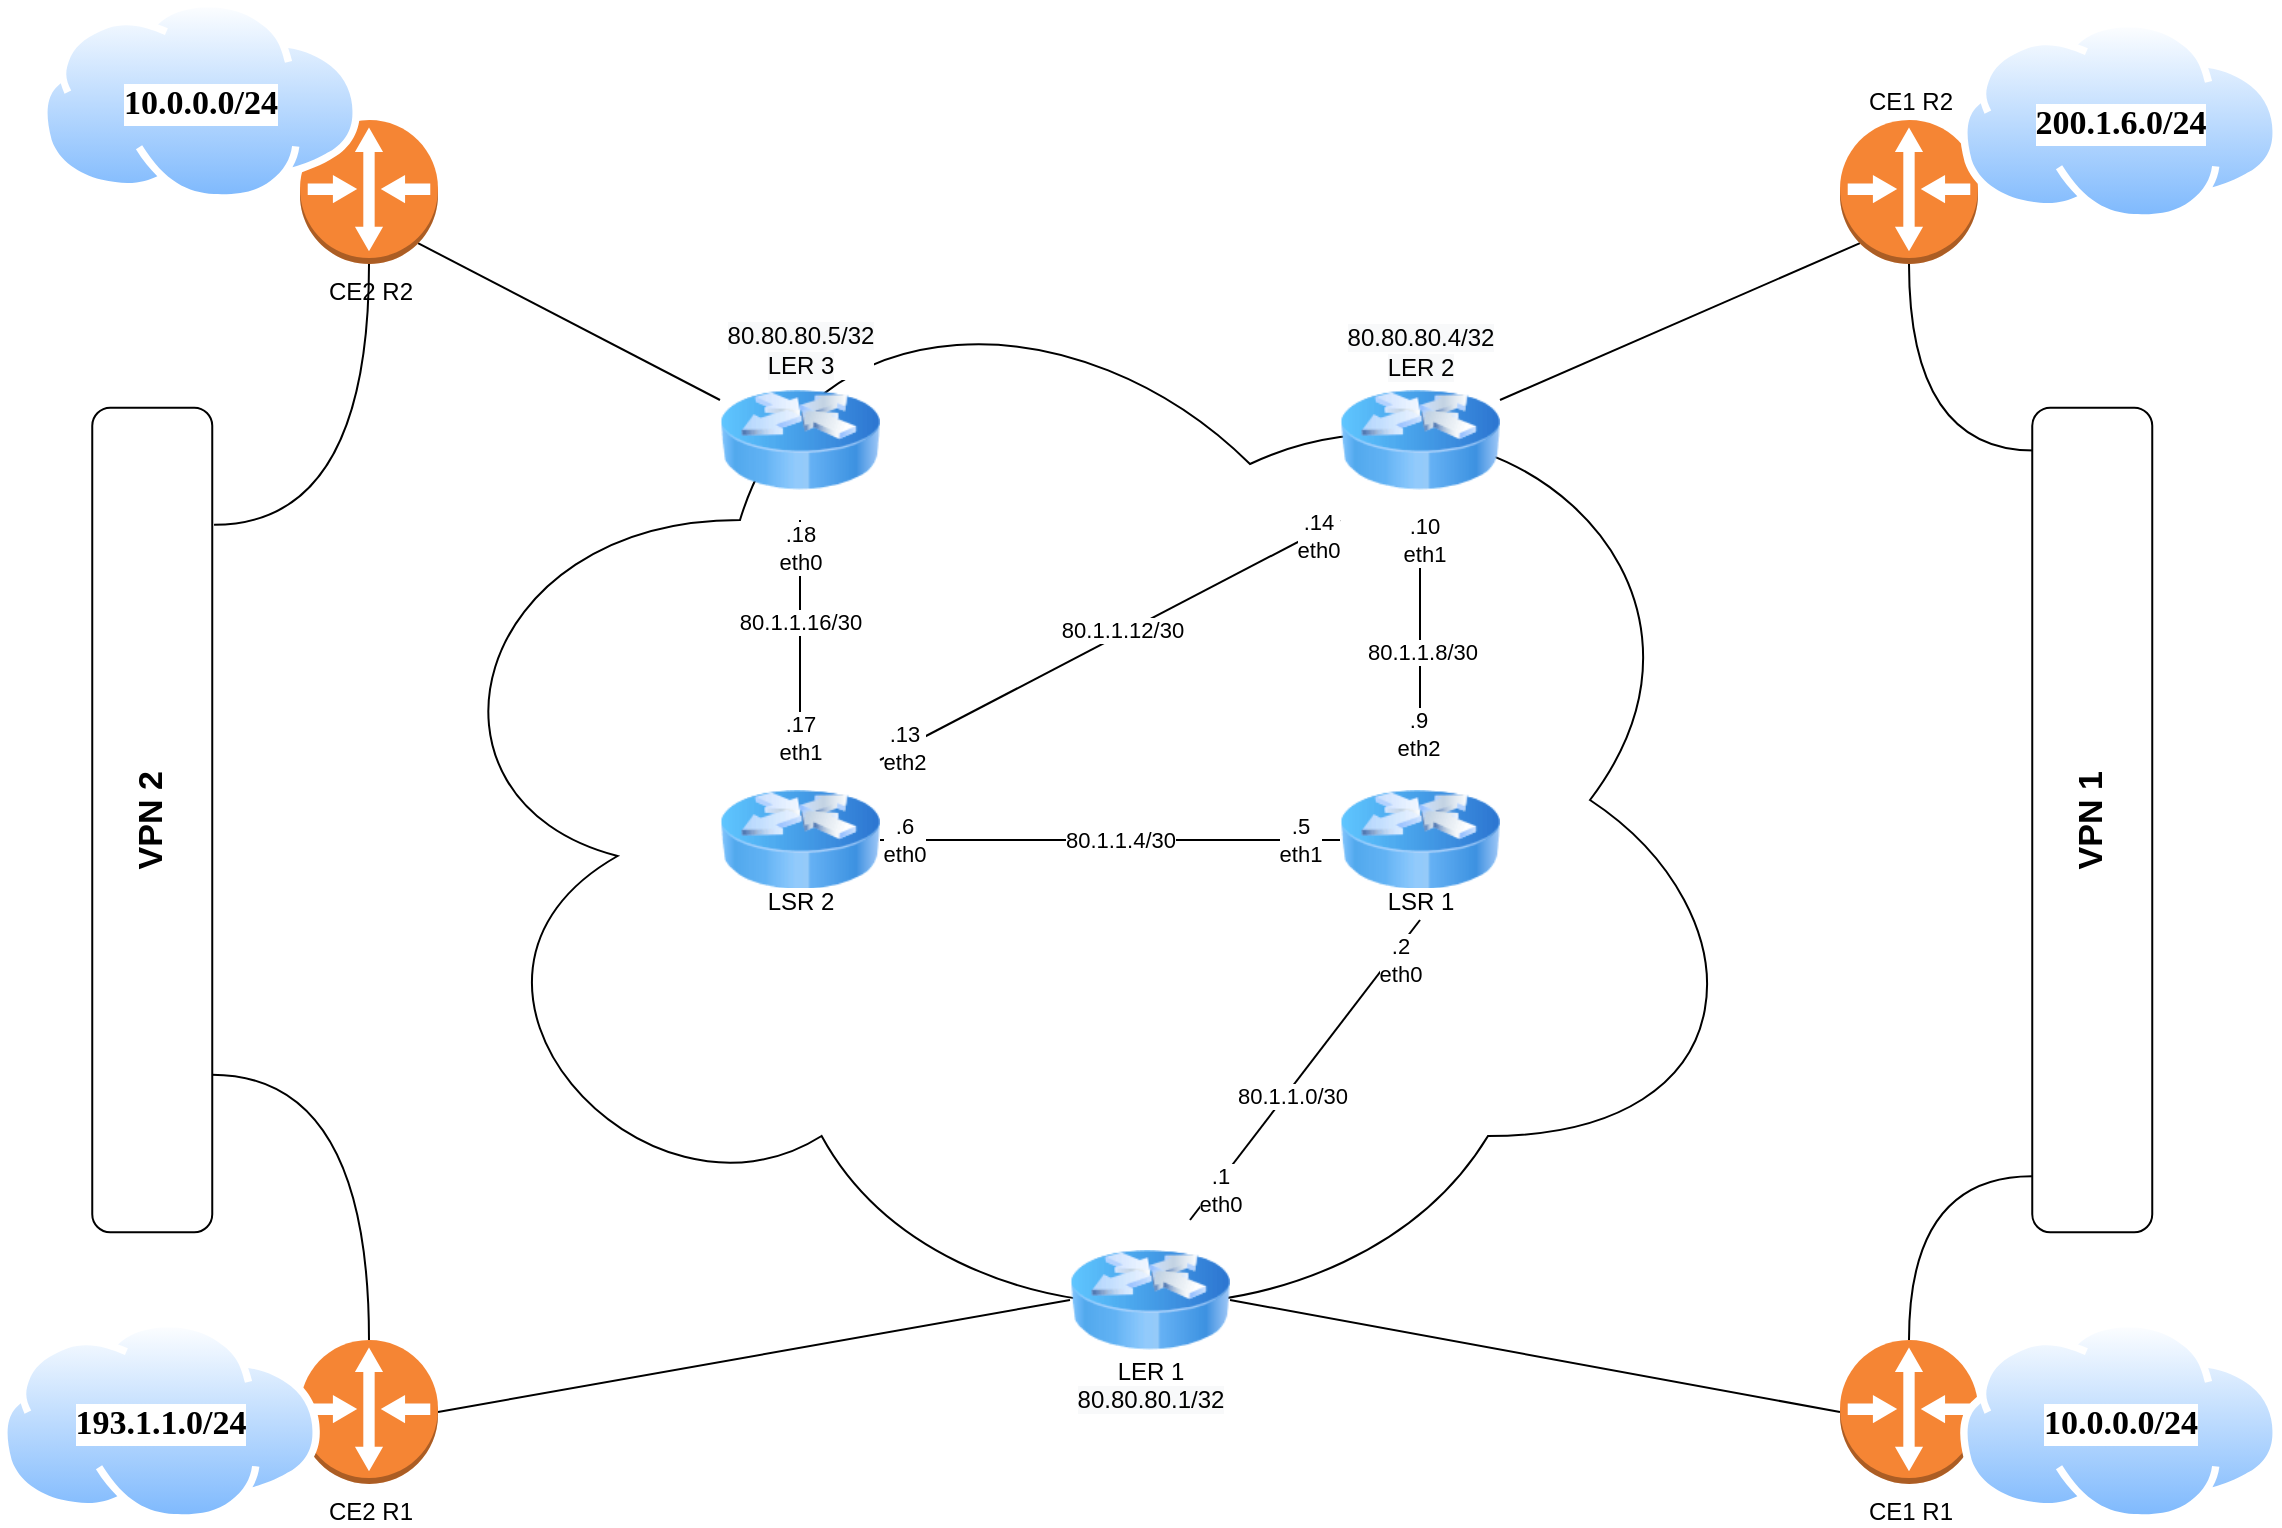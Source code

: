 <mxfile version="20.6.2" type="device"><diagram id="tWeaeMZ4BzxJDmjLb3Di" name="Pagina-1"><mxGraphModel dx="1597" dy="1779" grid="1" gridSize="10" guides="1" tooltips="1" connect="1" arrows="1" fold="1" page="1" pageScale="1" pageWidth="1169" pageHeight="827" math="0" shadow="0"><root><mxCell id="0"/><mxCell id="1" parent="0"/><mxCell id="Ct4wZS3i4D68iFwPVaP1-2" value="" style="ellipse;shape=cloud;whiteSpace=wrap;html=1;labelBackgroundColor=#FFFF99;labelBorderColor=none;" parent="1" vertex="1"><mxGeometry x="210" y="-60" width="680" height="560" as="geometry"/></mxCell><mxCell id="Ct4wZS3i4D68iFwPVaP1-1" value="&lt;span style=&quot;background-color: rgb(248, 249, 250);&quot;&gt;80.80.80.5/32&lt;br&gt;LER 3&lt;br&gt;&lt;/span&gt;" style="image;html=1;image=img/lib/clip_art/networking/Router_Icon_128x128.png;verticalAlign=bottom;labelPosition=center;verticalLabelPosition=top;align=center;spacing=-10;" parent="1" vertex="1"><mxGeometry x="370" width="80" height="80" as="geometry"/></mxCell><mxCell id="Ct4wZS3i4D68iFwPVaP1-8" style="edgeStyle=none;rounded=0;orthogonalLoop=1;jettySize=auto;html=1;exitX=0.75;exitY=0;exitDx=0;exitDy=0;entryX=0.5;entryY=1;entryDx=0;entryDy=0;endArrow=none;endFill=0;" parent="1" source="Ct4wZS3i4D68iFwPVaP1-3" target="Ct4wZS3i4D68iFwPVaP1-7" edge="1"><mxGeometry relative="1" as="geometry"/></mxCell><mxCell id="Ct4wZS3i4D68iFwPVaP1-19" value="80.1.1.0/30" style="edgeLabel;html=1;align=center;verticalAlign=middle;resizable=0;points=[];" parent="Ct4wZS3i4D68iFwPVaP1-8" vertex="1" connectable="0"><mxGeometry x="-0.151" y="-2" relative="1" as="geometry"><mxPoint as="offset"/></mxGeometry></mxCell><mxCell id="Ct4wZS3i4D68iFwPVaP1-28" value=".1&lt;br&gt;eth0" style="edgeLabel;html=1;align=center;verticalAlign=middle;resizable=0;points=[];" parent="Ct4wZS3i4D68iFwPVaP1-8" vertex="1" connectable="0"><mxGeometry x="-0.908" relative="1" as="geometry"><mxPoint x="10" y="-9" as="offset"/></mxGeometry></mxCell><mxCell id="Ct4wZS3i4D68iFwPVaP1-29" value=".2&lt;br&gt;eth0" style="edgeLabel;html=1;align=center;verticalAlign=middle;resizable=0;points=[];" parent="Ct4wZS3i4D68iFwPVaP1-8" vertex="1" connectable="0"><mxGeometry x="0.888" y="-2" relative="1" as="geometry"><mxPoint x="-5" y="10" as="offset"/></mxGeometry></mxCell><mxCell id="Ct4wZS3i4D68iFwPVaP1-42" style="edgeStyle=none;rounded=0;orthogonalLoop=1;jettySize=auto;html=1;exitX=0;exitY=0.5;exitDx=0;exitDy=0;entryX=1;entryY=0.5;entryDx=0;entryDy=0;entryPerimeter=0;endArrow=none;endFill=0;" parent="1" source="Ct4wZS3i4D68iFwPVaP1-3" target="Ct4wZS3i4D68iFwPVaP1-41" edge="1"><mxGeometry relative="1" as="geometry"/></mxCell><mxCell id="Ct4wZS3i4D68iFwPVaP1-3" value="LER 1&lt;br&gt;&lt;span style=&quot;background-color: rgb(248, 249, 250);&quot;&gt;80.80.80.1/32&lt;/span&gt;" style="image;html=1;image=img/lib/clip_art/networking/Router_Icon_128x128.png;verticalAlign=top;spacing=-16;" parent="1" vertex="1"><mxGeometry x="545" y="430" width="80" height="80" as="geometry"/></mxCell><mxCell id="Ct4wZS3i4D68iFwPVaP1-46" style="edgeStyle=none;rounded=0;orthogonalLoop=1;jettySize=auto;html=1;exitX=1;exitY=0.25;exitDx=0;exitDy=0;entryX=0.145;entryY=0.855;entryDx=0;entryDy=0;entryPerimeter=0;endArrow=none;endFill=0;" parent="1" source="Ct4wZS3i4D68iFwPVaP1-4" target="Ct4wZS3i4D68iFwPVaP1-44" edge="1"><mxGeometry relative="1" as="geometry"/></mxCell><mxCell id="Ct4wZS3i4D68iFwPVaP1-4" value="&lt;span style=&quot;background-color: rgb(248, 249, 250);&quot;&gt;80.80.80.4/32&lt;br&gt;LER 2&lt;br&gt;&lt;/span&gt;" style="image;html=1;image=img/lib/clip_art/networking/Router_Icon_128x128.png;labelPosition=center;verticalLabelPosition=top;align=center;verticalAlign=bottom;spacing=-11;" parent="1" vertex="1"><mxGeometry x="680" width="80" height="80" as="geometry"/></mxCell><mxCell id="Ct4wZS3i4D68iFwPVaP1-10" style="edgeStyle=none;rounded=0;orthogonalLoop=1;jettySize=auto;html=1;exitX=0.5;exitY=0;exitDx=0;exitDy=0;endArrow=none;endFill=0;" parent="1" source="Ct4wZS3i4D68iFwPVaP1-6" target="Ct4wZS3i4D68iFwPVaP1-1" edge="1"><mxGeometry relative="1" as="geometry"/></mxCell><mxCell id="Ct4wZS3i4D68iFwPVaP1-23" value="80.1.1.16/30" style="edgeLabel;html=1;align=center;verticalAlign=middle;resizable=0;points=[];" parent="Ct4wZS3i4D68iFwPVaP1-10" vertex="1" connectable="0"><mxGeometry x="0.191" y="2" relative="1" as="geometry"><mxPoint x="2" y="2" as="offset"/></mxGeometry></mxCell><mxCell id="Ct4wZS3i4D68iFwPVaP1-37" value=".17&lt;br&gt;eth1" style="edgeLabel;html=1;align=center;verticalAlign=middle;resizable=0;points=[];" parent="Ct4wZS3i4D68iFwPVaP1-10" vertex="1" connectable="0"><mxGeometry x="-0.808" relative="1" as="geometry"><mxPoint as="offset"/></mxGeometry></mxCell><mxCell id="Ct4wZS3i4D68iFwPVaP1-38" value=".18&lt;br&gt;eth0" style="edgeLabel;html=1;align=center;verticalAlign=middle;resizable=0;points=[];" parent="Ct4wZS3i4D68iFwPVaP1-10" vertex="1" connectable="0"><mxGeometry x="0.775" relative="1" as="geometry"><mxPoint as="offset"/></mxGeometry></mxCell><mxCell id="Ct4wZS3i4D68iFwPVaP1-11" style="edgeStyle=none;rounded=0;orthogonalLoop=1;jettySize=auto;html=1;exitX=1;exitY=0;exitDx=0;exitDy=0;entryX=0;entryY=1;entryDx=0;entryDy=0;endArrow=none;endFill=0;" parent="1" source="Ct4wZS3i4D68iFwPVaP1-6" target="Ct4wZS3i4D68iFwPVaP1-4" edge="1"><mxGeometry relative="1" as="geometry"/></mxCell><mxCell id="Ct4wZS3i4D68iFwPVaP1-21" value="80.1.1.12/30" style="edgeLabel;html=1;align=center;verticalAlign=middle;resizable=0;points=[];" parent="Ct4wZS3i4D68iFwPVaP1-11" vertex="1" connectable="0"><mxGeometry x="0.095" y="-1" relative="1" as="geometry"><mxPoint x="-6" as="offset"/></mxGeometry></mxCell><mxCell id="Ct4wZS3i4D68iFwPVaP1-35" value=".13&lt;br&gt;eth2" style="edgeLabel;html=1;align=center;verticalAlign=middle;resizable=0;points=[];" parent="Ct4wZS3i4D68iFwPVaP1-11" vertex="1" connectable="0"><mxGeometry x="-0.898" relative="1" as="geometry"><mxPoint as="offset"/></mxGeometry></mxCell><mxCell id="Ct4wZS3i4D68iFwPVaP1-36" value=".14&lt;br&gt;eth0" style="edgeLabel;html=1;align=center;verticalAlign=middle;resizable=0;points=[];" parent="Ct4wZS3i4D68iFwPVaP1-11" vertex="1" connectable="0"><mxGeometry x="0.894" y="-2" relative="1" as="geometry"><mxPoint as="offset"/></mxGeometry></mxCell><mxCell id="Ct4wZS3i4D68iFwPVaP1-6" value="LSR 2" style="image;html=1;image=img/lib/clip_art/networking/Router_Icon_128x128.png;spacing=-21;" parent="1" vertex="1"><mxGeometry x="370" y="200" width="80" height="80" as="geometry"/></mxCell><mxCell id="Ct4wZS3i4D68iFwPVaP1-9" style="edgeStyle=none;rounded=0;orthogonalLoop=1;jettySize=auto;html=1;exitX=0;exitY=0.5;exitDx=0;exitDy=0;endArrow=none;endFill=0;" parent="1" source="Ct4wZS3i4D68iFwPVaP1-7" target="Ct4wZS3i4D68iFwPVaP1-6" edge="1"><mxGeometry relative="1" as="geometry"/></mxCell><mxCell id="Ct4wZS3i4D68iFwPVaP1-20" value="80.1.1.4/30" style="edgeLabel;html=1;align=center;verticalAlign=middle;resizable=0;points=[];" parent="Ct4wZS3i4D68iFwPVaP1-9" vertex="1" connectable="0"><mxGeometry x="0.059" relative="1" as="geometry"><mxPoint x="12" as="offset"/></mxGeometry></mxCell><mxCell id="Ct4wZS3i4D68iFwPVaP1-30" value=".5&lt;br&gt;eth1" style="edgeLabel;html=1;align=center;verticalAlign=middle;resizable=0;points=[];" parent="Ct4wZS3i4D68iFwPVaP1-9" vertex="1" connectable="0"><mxGeometry x="-0.904" relative="1" as="geometry"><mxPoint x="-9" as="offset"/></mxGeometry></mxCell><mxCell id="Ct4wZS3i4D68iFwPVaP1-34" value=".6&lt;br&gt;eth0" style="edgeLabel;html=1;align=center;verticalAlign=middle;resizable=0;points=[];" parent="Ct4wZS3i4D68iFwPVaP1-9" vertex="1" connectable="0"><mxGeometry x="0.9" relative="1" as="geometry"><mxPoint as="offset"/></mxGeometry></mxCell><mxCell id="Ct4wZS3i4D68iFwPVaP1-12" style="edgeStyle=none;rounded=0;orthogonalLoop=1;jettySize=auto;html=1;exitX=0.5;exitY=0;exitDx=0;exitDy=0;entryX=0.5;entryY=1;entryDx=0;entryDy=0;endArrow=none;endFill=0;" parent="1" source="Ct4wZS3i4D68iFwPVaP1-7" target="Ct4wZS3i4D68iFwPVaP1-4" edge="1"><mxGeometry relative="1" as="geometry"/></mxCell><mxCell id="Ct4wZS3i4D68iFwPVaP1-22" value="80.1.1.8/30" style="edgeLabel;html=1;align=center;verticalAlign=middle;resizable=0;points=[];" parent="Ct4wZS3i4D68iFwPVaP1-12" vertex="1" connectable="0"><mxGeometry x="-0.1" y="-1" relative="1" as="geometry"><mxPoint as="offset"/></mxGeometry></mxCell><mxCell id="Ct4wZS3i4D68iFwPVaP1-32" value=".9&lt;br&gt;eth2" style="edgeLabel;html=1;align=center;verticalAlign=middle;resizable=0;points=[];" parent="Ct4wZS3i4D68iFwPVaP1-12" vertex="1" connectable="0"><mxGeometry x="-0.781" y="1" relative="1" as="geometry"><mxPoint as="offset"/></mxGeometry></mxCell><mxCell id="Ct4wZS3i4D68iFwPVaP1-33" value=".10&lt;br&gt;eth1" style="edgeLabel;html=1;align=center;verticalAlign=middle;resizable=0;points=[];" parent="Ct4wZS3i4D68iFwPVaP1-12" vertex="1" connectable="0"><mxGeometry x="0.831" y="-2" relative="1" as="geometry"><mxPoint as="offset"/></mxGeometry></mxCell><mxCell id="Ct4wZS3i4D68iFwPVaP1-7" value="LSR 1" style="image;html=1;image=img/lib/clip_art/networking/Router_Icon_128x128.png;spacing=-21;" parent="1" vertex="1"><mxGeometry x="680" y="200" width="80" height="80" as="geometry"/></mxCell><mxCell id="Ct4wZS3i4D68iFwPVaP1-40" style="edgeStyle=none;rounded=0;orthogonalLoop=1;jettySize=auto;html=1;exitX=0;exitY=0.5;exitDx=0;exitDy=0;exitPerimeter=0;entryX=1;entryY=0.5;entryDx=0;entryDy=0;endArrow=none;endFill=0;" parent="1" source="Ct4wZS3i4D68iFwPVaP1-39" target="Ct4wZS3i4D68iFwPVaP1-3" edge="1"><mxGeometry relative="1" as="geometry"/></mxCell><mxCell id="Ct4wZS3i4D68iFwPVaP1-54" style="edgeStyle=orthogonalEdgeStyle;curved=1;rounded=0;orthogonalLoop=1;jettySize=auto;html=1;exitX=0.5;exitY=0;exitDx=0;exitDy=0;exitPerimeter=0;entryX=0.068;entryY=-0.002;entryDx=0;entryDy=0;entryPerimeter=0;fontSize=17;endArrow=none;endFill=0;fontStyle=1" parent="1" source="Ct4wZS3i4D68iFwPVaP1-39" target="Ct4wZS3i4D68iFwPVaP1-48" edge="1"><mxGeometry relative="1" as="geometry"/></mxCell><mxCell id="Ct4wZS3i4D68iFwPVaP1-39" value="CE1 R1" style="outlineConnect=0;dashed=0;verticalLabelPosition=bottom;verticalAlign=top;align=center;html=1;shape=mxgraph.aws3.router;fillColor=#F58534;gradientColor=none;" parent="1" vertex="1"><mxGeometry x="930" y="490" width="69" height="72" as="geometry"/></mxCell><mxCell id="Ct4wZS3i4D68iFwPVaP1-57" style="edgeStyle=orthogonalEdgeStyle;curved=1;rounded=0;orthogonalLoop=1;jettySize=auto;html=1;exitX=0.5;exitY=0;exitDx=0;exitDy=0;exitPerimeter=0;entryX=0.191;entryY=0.998;entryDx=0;entryDy=0;entryPerimeter=0;fontSize=17;endArrow=none;endFill=0;fontStyle=1" parent="1" source="Ct4wZS3i4D68iFwPVaP1-41" target="Ct4wZS3i4D68iFwPVaP1-47" edge="1"><mxGeometry relative="1" as="geometry"/></mxCell><mxCell id="Ct4wZS3i4D68iFwPVaP1-41" value="CE2 R1" style="outlineConnect=0;dashed=0;verticalLabelPosition=bottom;verticalAlign=top;align=center;html=1;shape=mxgraph.aws3.router;fillColor=#F58534;gradientColor=none;" parent="1" vertex="1"><mxGeometry x="160" y="490" width="69" height="72" as="geometry"/></mxCell><mxCell id="Ct4wZS3i4D68iFwPVaP1-45" style="edgeStyle=none;rounded=0;orthogonalLoop=1;jettySize=auto;html=1;exitX=0.855;exitY=0.855;exitDx=0;exitDy=0;exitPerimeter=0;entryX=0;entryY=0.25;entryDx=0;entryDy=0;endArrow=none;endFill=0;" parent="1" source="Ct4wZS3i4D68iFwPVaP1-43" target="Ct4wZS3i4D68iFwPVaP1-1" edge="1"><mxGeometry relative="1" as="geometry"/></mxCell><mxCell id="Ct4wZS3i4D68iFwPVaP1-56" style="edgeStyle=orthogonalEdgeStyle;curved=1;rounded=0;orthogonalLoop=1;jettySize=auto;html=1;exitX=0.5;exitY=1;exitDx=0;exitDy=0;exitPerimeter=0;entryX=0.858;entryY=1.015;entryDx=0;entryDy=0;entryPerimeter=0;fontSize=17;endArrow=none;endFill=0;fontStyle=1" parent="1" source="Ct4wZS3i4D68iFwPVaP1-43" target="Ct4wZS3i4D68iFwPVaP1-47" edge="1"><mxGeometry relative="1" as="geometry"/></mxCell><mxCell id="Ct4wZS3i4D68iFwPVaP1-43" value="CE2 R2" style="outlineConnect=0;dashed=0;verticalLabelPosition=bottom;verticalAlign=top;align=center;html=1;shape=mxgraph.aws3.router;fillColor=#F58534;gradientColor=none;" parent="1" vertex="1"><mxGeometry x="160" y="-120" width="69" height="72" as="geometry"/></mxCell><mxCell id="Ct4wZS3i4D68iFwPVaP1-53" style="edgeStyle=orthogonalEdgeStyle;curved=1;rounded=0;orthogonalLoop=1;jettySize=auto;html=1;exitX=0.5;exitY=1;exitDx=0;exitDy=0;exitPerimeter=0;entryX=0.948;entryY=0.015;entryDx=0;entryDy=0;entryPerimeter=0;fontSize=17;endArrow=none;endFill=0;fontStyle=1" parent="1" source="Ct4wZS3i4D68iFwPVaP1-44" target="Ct4wZS3i4D68iFwPVaP1-48" edge="1"><mxGeometry relative="1" as="geometry"/></mxCell><mxCell id="Ct4wZS3i4D68iFwPVaP1-44" value="CE1 R2" style="outlineConnect=0;dashed=0;verticalLabelPosition=top;verticalAlign=bottom;align=center;html=1;shape=mxgraph.aws3.router;fillColor=#F58534;gradientColor=none;labelPosition=center;" parent="1" vertex="1"><mxGeometry x="930" y="-120" width="69" height="72" as="geometry"/></mxCell><mxCell id="Ct4wZS3i4D68iFwPVaP1-47" value="&lt;b&gt;&lt;font style=&quot;font-size: 17px;&quot;&gt;VPN 2&lt;/font&gt;&lt;/b&gt;" style="rounded=1;whiteSpace=wrap;html=1;rotation=-90;" parent="1" vertex="1"><mxGeometry x="-120" y="200" width="412.25" height="60" as="geometry"/></mxCell><mxCell id="Ct4wZS3i4D68iFwPVaP1-48" value="&lt;font style=&quot;font-size: 17px;&quot;&gt;&lt;b&gt;VPN 1&lt;/b&gt;&lt;/font&gt;" style="rounded=1;whiteSpace=wrap;html=1;rotation=-90;" parent="1" vertex="1"><mxGeometry x="850" y="200" width="412.25" height="60" as="geometry"/></mxCell><mxCell id="Ct4wZS3i4D68iFwPVaP1-62" value="&lt;b&gt;193.1.1.0/24&lt;/b&gt;" style="aspect=fixed;perimeter=ellipsePerimeter;html=1;align=center;shadow=0;dashed=0;spacingTop=3;image;image=img/lib/active_directory/internet_cloud.svg;fontFamily=Times New Roman;fontSize=17;labelPosition=center;verticalLabelPosition=middle;verticalAlign=middle;" parent="1" vertex="1"><mxGeometry x="10" y="480" width="160" height="100.8" as="geometry"/></mxCell><mxCell id="Ct4wZS3i4D68iFwPVaP1-63" value="&lt;b&gt;10.0.0.0/24&lt;/b&gt;" style="aspect=fixed;perimeter=ellipsePerimeter;html=1;align=center;shadow=0;dashed=0;spacingTop=3;image;image=img/lib/active_directory/internet_cloud.svg;fontFamily=Times New Roman;fontSize=17;labelPosition=center;verticalLabelPosition=middle;verticalAlign=middle;" parent="1" vertex="1"><mxGeometry x="990" y="480" width="160" height="100.8" as="geometry"/></mxCell><mxCell id="Ct4wZS3i4D68iFwPVaP1-64" value="&lt;b&gt;200.1.6.0/24&lt;/b&gt;" style="aspect=fixed;perimeter=ellipsePerimeter;html=1;align=center;shadow=0;dashed=0;spacingTop=3;image;image=img/lib/active_directory/internet_cloud.svg;fontFamily=Times New Roman;fontSize=17;labelPosition=center;verticalLabelPosition=middle;verticalAlign=middle;" parent="1" vertex="1"><mxGeometry x="990" y="-170" width="160" height="100.8" as="geometry"/></mxCell><mxCell id="Ct4wZS3i4D68iFwPVaP1-65" value="&lt;b&gt;10.0.0.0/24&lt;/b&gt;" style="aspect=fixed;perimeter=ellipsePerimeter;html=1;align=center;shadow=0;dashed=0;spacingTop=3;image;image=img/lib/active_directory/internet_cloud.svg;fontFamily=Times New Roman;fontSize=17;labelPosition=center;verticalLabelPosition=middle;verticalAlign=middle;" parent="1" vertex="1"><mxGeometry x="30" y="-180" width="160" height="100.8" as="geometry"/></mxCell></root></mxGraphModel></diagram></mxfile>